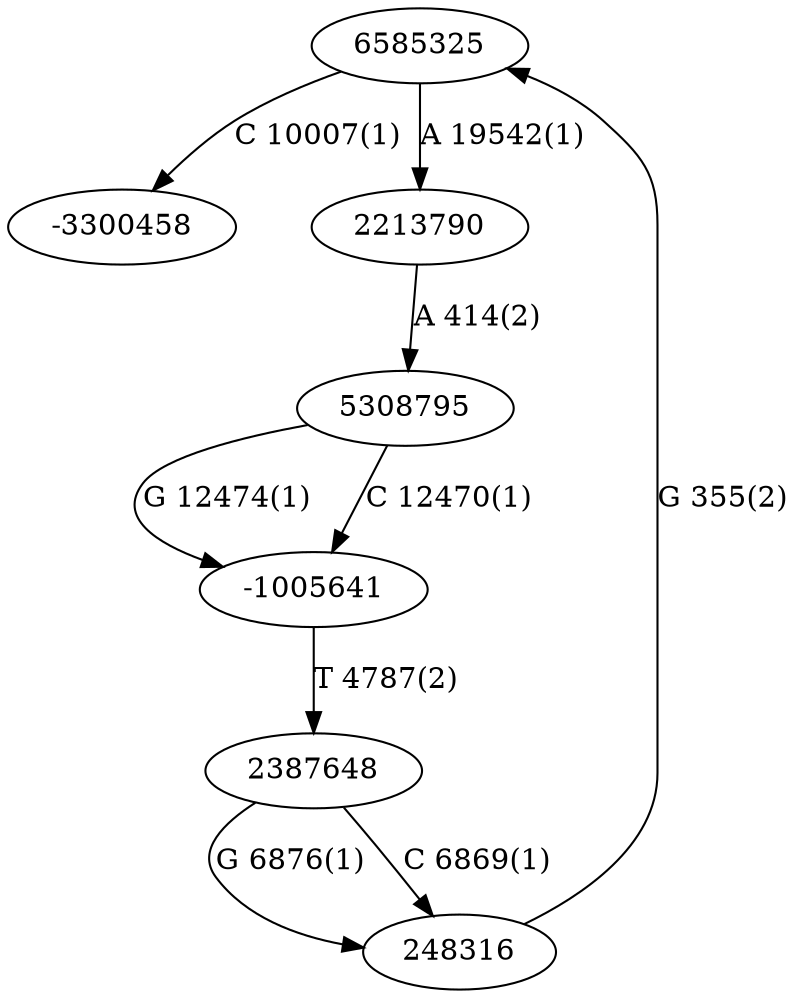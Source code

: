 digraph {
	graph [nodesep=0.5];
    -3300458;
    6585325 -> -3300458 [label="C 10007(1)"];
	2213790	[fillcolor=white,
		style=filled];
	5308795	[fillcolor=white,
		style=filled];
	2213790 -> 5308795	[color=black,
		label="A 414(2)"];
	-1005641	[fillcolor=white,
		style=filled];
	2387648	[fillcolor=white,
		style=filled];
	-1005641 -> 2387648	[color=black,
		label="T 4787(2)"];
	5308795 -> -1005641	[color=black,
		label="G 12474(1)"];
	5308795 -> -1005641	[color=black,
		label="C 12470(1)"];
	248316	[fillcolor=white,
		style=filled];
	6585325	[fillcolor=white,
		style=filled];
	248316 -> 6585325	[color=black,
		label="G 355(2)"];
	6585325 -> 2213790	[color=black,
		label="A 19542(1)"];
	2387648 -> 248316	[color=black,
		label="G 6876(1)"];
	2387648 -> 248316	[color=black,
		label="C 6869(1)"];
}
